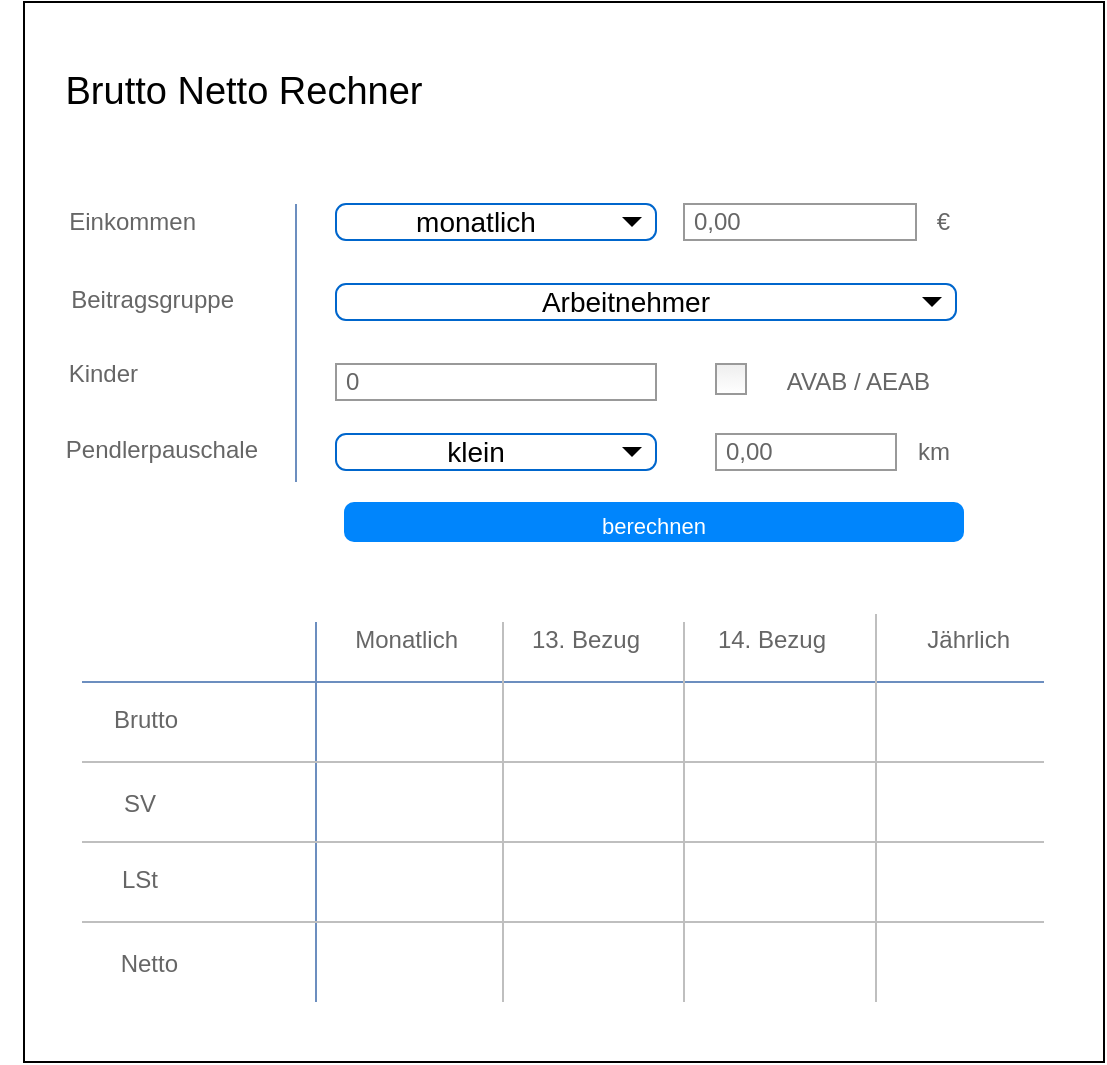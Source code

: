 <mxfile version="15.9.1" type="github" pages="3">
  <diagram id="BbLknlgu5Jx64-4c73IF" name="Caner">
    <mxGraphModel dx="1657" dy="654" grid="1" gridSize="10" guides="1" tooltips="1" connect="1" arrows="1" fold="1" page="1" pageScale="1" pageWidth="827" pageHeight="1169" math="0" shadow="0">
      <root>
        <mxCell id="0" />
        <mxCell id="1" parent="0" />
        <mxCell id="DoLtlblg7k8J_3llBcIC-2" value="" style="rounded=0;whiteSpace=wrap;html=1;" vertex="1" parent="1">
          <mxGeometry y="100" width="540" height="530" as="geometry" />
        </mxCell>
        <mxCell id="9wcVYEtqLnW9-rk7Md1K-1" value="Einkommen" style="strokeWidth=1;shadow=0;dashed=0;align=left;html=1;shape=mxgraph.mockup.forms.anchor;align=right;spacingRight=2;fontColor=#666666;" vertex="1" parent="1">
          <mxGeometry x="-11" y="201" width="100" height="18" as="geometry" />
        </mxCell>
        <mxCell id="9wcVYEtqLnW9-rk7Md1K-3" value="Kinder" style="strokeWidth=1;shadow=0;dashed=0;align=left;html=1;shape=mxgraph.mockup.forms.anchor;align=right;spacingRight=2;fontColor=#666666;" vertex="1" parent="1">
          <mxGeometry x="10" y="277" width="50" height="18" as="geometry" />
        </mxCell>
        <mxCell id="9wcVYEtqLnW9-rk7Md1K-4" value="0,00" style="strokeWidth=1;shadow=0;dashed=0;align=right;html=1;shape=mxgraph.mockup.forms.rrect;fillColor=#ffffff;rSize=0;fontColor=#666666;align=left;spacingLeft=3;strokeColor=#999999;" vertex="1" parent="1">
          <mxGeometry x="330" y="201" width="116" height="18" as="geometry" />
        </mxCell>
        <mxCell id="9wcVYEtqLnW9-rk7Md1K-5" value="Pendlerpauschale" style="strokeWidth=1;shadow=0;dashed=0;align=left;html=1;shape=mxgraph.mockup.forms.anchor;align=right;spacingRight=2;fontColor=#666666;" vertex="1" parent="1">
          <mxGeometry x="70" y="315" width="50" height="18" as="geometry" />
        </mxCell>
        <mxCell id="DoLtlblg7k8J_3llBcIC-1" value="Brutto Netto Rechner" style="text;html=1;strokeColor=none;fillColor=none;align=center;verticalAlign=middle;whiteSpace=wrap;rounded=0;fontSize=19;" vertex="1" parent="1">
          <mxGeometry x="10" y="130" width="200" height="30" as="geometry" />
        </mxCell>
        <mxCell id="DoLtlblg7k8J_3llBcIC-3" value="monatlich" style="html=1;shadow=0;dashed=0;shape=mxgraph.bootstrap.rrect;rSize=5;strokeColor=#0066CC;strokeWidth=1;fillColor=#FFFFFF;whiteSpace=wrap;align=center;verticalAlign=middle;fontStyle=0;fontSize=14;spacingRight=20;" vertex="1" parent="1">
          <mxGeometry x="156" y="201" width="160" height="18" as="geometry" />
        </mxCell>
        <mxCell id="DoLtlblg7k8J_3llBcIC-4" value="" style="shape=triangle;direction=south;fillColor=#000000;strokeColor=none;perimeter=none;fontSize=19;" vertex="1" parent="DoLtlblg7k8J_3llBcIC-3">
          <mxGeometry x="1" y="0.5" width="10" height="5" relative="1" as="geometry">
            <mxPoint x="-17" y="-2.5" as="offset" />
          </mxGeometry>
        </mxCell>
        <mxCell id="DoLtlblg7k8J_3llBcIC-5" value="&amp;nbsp;€" style="strokeWidth=1;shadow=0;dashed=0;align=center;html=1;shape=mxgraph.mockup.forms.anchor;align=right;spacingRight=2;fontColor=#666666;" vertex="1" parent="1">
          <mxGeometry x="456" y="201" width="10" height="18" as="geometry" />
        </mxCell>
        <mxCell id="DoLtlblg7k8J_3llBcIC-6" value="0" style="strokeWidth=1;shadow=0;dashed=0;align=right;html=1;shape=mxgraph.mockup.forms.rrect;fillColor=#ffffff;rSize=0;fontColor=#666666;align=left;spacingLeft=3;strokeColor=#999999;" vertex="1" parent="1">
          <mxGeometry x="156" y="281" width="160" height="18" as="geometry" />
        </mxCell>
        <mxCell id="DoLtlblg7k8J_3llBcIC-7" value="klein" style="html=1;shadow=0;dashed=0;shape=mxgraph.bootstrap.rrect;rSize=5;strokeColor=#0066CC;strokeWidth=1;fillColor=#FFFFFF;whiteSpace=wrap;align=center;verticalAlign=middle;fontStyle=0;fontSize=14;spacingRight=20;" vertex="1" parent="1">
          <mxGeometry x="156" y="316" width="160" height="18" as="geometry" />
        </mxCell>
        <mxCell id="DoLtlblg7k8J_3llBcIC-8" value="" style="shape=triangle;direction=south;fillColor=#000000;strokeColor=none;perimeter=none;fontSize=19;" vertex="1" parent="DoLtlblg7k8J_3llBcIC-7">
          <mxGeometry x="1" y="0.5" width="10" height="5" relative="1" as="geometry">
            <mxPoint x="-17" y="-2.5" as="offset" />
          </mxGeometry>
        </mxCell>
        <mxCell id="DoLtlblg7k8J_3llBcIC-9" value="0,00" style="strokeWidth=1;shadow=0;dashed=0;align=right;html=1;shape=mxgraph.mockup.forms.rrect;fillColor=#ffffff;rSize=0;fontColor=#666666;align=left;spacingLeft=3;strokeColor=#999999;" vertex="1" parent="1">
          <mxGeometry x="346" y="316" width="90" height="18" as="geometry" />
        </mxCell>
        <mxCell id="DoLtlblg7k8J_3llBcIC-10" value="km" style="strokeWidth=1;shadow=0;dashed=0;align=center;html=1;shape=mxgraph.mockup.forms.anchor;align=right;spacingRight=2;fontColor=#666666;" vertex="1" parent="1">
          <mxGeometry x="456" y="316" width="10" height="18" as="geometry" />
        </mxCell>
        <mxCell id="DoLtlblg7k8J_3llBcIC-11" value="Beitragsgruppe" style="strokeWidth=1;shadow=0;dashed=0;align=left;html=1;shape=mxgraph.mockup.forms.anchor;align=right;spacingRight=2;fontColor=#666666;" vertex="1" parent="1">
          <mxGeometry x="18" y="240" width="90" height="18" as="geometry" />
        </mxCell>
        <mxCell id="DoLtlblg7k8J_3llBcIC-13" value="Arbeitnehmer" style="html=1;shadow=0;dashed=0;shape=mxgraph.bootstrap.rrect;rSize=5;strokeColor=#0066CC;strokeWidth=1;fillColor=#FFFFFF;whiteSpace=wrap;align=center;verticalAlign=middle;fontStyle=0;fontSize=14;spacingRight=20;" vertex="1" parent="1">
          <mxGeometry x="156" y="241" width="310" height="18" as="geometry" />
        </mxCell>
        <mxCell id="DoLtlblg7k8J_3llBcIC-14" value="" style="shape=triangle;direction=south;fillColor=#000000;strokeColor=none;perimeter=none;fontSize=19;" vertex="1" parent="DoLtlblg7k8J_3llBcIC-13">
          <mxGeometry x="1" y="0.5" width="10" height="5" relative="1" as="geometry">
            <mxPoint x="-17" y="-2.5" as="offset" />
          </mxGeometry>
        </mxCell>
        <mxCell id="DoLtlblg7k8J_3llBcIC-22" value="Option 1" style="strokeWidth=1;shadow=0;dashed=0;align=center;html=1;shape=mxgraph.mockup.forms.rrect;rSize=0;fillColor=#eeeeee;strokeColor=#999999;align=left;spacingLeft=4;fontSize=17;fontColor=#FFFFFF;labelPosition=right;gradientColor=#FFFFFF;" vertex="1" parent="1">
          <mxGeometry x="346" y="281" width="15" height="15" as="geometry" />
        </mxCell>
        <mxCell id="DoLtlblg7k8J_3llBcIC-23" value="AVAB / AEAB" style="strokeWidth=1;shadow=0;dashed=0;align=center;html=1;shape=mxgraph.mockup.forms.anchor;align=right;spacingRight=2;fontColor=#666666;" vertex="1" parent="1">
          <mxGeometry x="446" y="281" width="10" height="18" as="geometry" />
        </mxCell>
        <mxCell id="DoLtlblg7k8J_3llBcIC-24" value="&lt;font style=&quot;font-size: 11px&quot;&gt;berechnen&lt;/font&gt;" style="html=1;shadow=0;dashed=0;shape=mxgraph.bootstrap.rrect;rSize=5;strokeColor=none;strokeWidth=1;fillColor=#0085FC;fontColor=#FFFFFF;whiteSpace=wrap;align=center;verticalAlign=middle;spacingLeft=0;fontStyle=0;fontSize=16;spacing=5;" vertex="1" parent="1">
          <mxGeometry x="160" y="350" width="310" height="20" as="geometry" />
        </mxCell>
        <mxCell id="DoLtlblg7k8J_3llBcIC-25" value="" style="endArrow=none;html=1;rounded=0;fontSize=19;fontColor=#FFFFFF;fillColor=#dae8fc;strokeColor=#6c8ebf;" edge="1" parent="1">
          <mxGeometry width="50" height="50" relative="1" as="geometry">
            <mxPoint x="136" y="340" as="sourcePoint" />
            <mxPoint x="136" y="201" as="targetPoint" />
          </mxGeometry>
        </mxCell>
        <mxCell id="DoLtlblg7k8J_3llBcIC-27" value="Brutto" style="strokeWidth=1;shadow=0;dashed=0;align=left;html=1;shape=mxgraph.mockup.forms.anchor;align=right;spacingRight=2;fontColor=#666666;" vertex="1" parent="1">
          <mxGeometry x="40" y="450" width="40" height="18" as="geometry" />
        </mxCell>
        <mxCell id="DoLtlblg7k8J_3llBcIC-28" value="SV" style="strokeWidth=1;shadow=0;dashed=0;align=left;html=1;shape=mxgraph.mockup.forms.anchor;align=right;spacingRight=2;fontColor=#666666;" vertex="1" parent="1">
          <mxGeometry x="29" y="490" width="40" height="22" as="geometry" />
        </mxCell>
        <mxCell id="DoLtlblg7k8J_3llBcIC-29" value="LSt" style="strokeWidth=1;shadow=0;dashed=0;align=left;html=1;shape=mxgraph.mockup.forms.anchor;align=right;spacingRight=2;fontColor=#666666;" vertex="1" parent="1">
          <mxGeometry x="30" y="530" width="40" height="18" as="geometry" />
        </mxCell>
        <mxCell id="DoLtlblg7k8J_3llBcIC-30" value="Netto" style="strokeWidth=1;shadow=0;dashed=0;align=left;html=1;shape=mxgraph.mockup.forms.anchor;align=right;spacingRight=2;fontColor=#666666;" vertex="1" parent="1">
          <mxGeometry x="40" y="572" width="40" height="18" as="geometry" />
        </mxCell>
        <mxCell id="DoLtlblg7k8J_3llBcIC-31" value="Monatlich" style="strokeWidth=1;shadow=0;dashed=0;align=left;html=1;shape=mxgraph.mockup.forms.anchor;align=right;spacingRight=2;fontColor=#666666;" vertex="1" parent="1">
          <mxGeometry x="180" y="410" width="40" height="18" as="geometry" />
        </mxCell>
        <mxCell id="DoLtlblg7k8J_3llBcIC-32" value="13. Bezug" style="strokeWidth=1;shadow=0;dashed=0;align=left;html=1;shape=mxgraph.mockup.forms.anchor;align=right;spacingRight=2;fontColor=#666666;" vertex="1" parent="1">
          <mxGeometry x="271" y="410" width="40" height="18" as="geometry" />
        </mxCell>
        <mxCell id="DoLtlblg7k8J_3llBcIC-33" value="14. Bezug" style="strokeWidth=1;shadow=0;dashed=0;align=left;html=1;shape=mxgraph.mockup.forms.anchor;align=right;spacingRight=2;fontColor=#666666;" vertex="1" parent="1">
          <mxGeometry x="364" y="410" width="40" height="18" as="geometry" />
        </mxCell>
        <mxCell id="DoLtlblg7k8J_3llBcIC-34" value="Jährlich" style="strokeWidth=1;shadow=0;dashed=0;align=left;html=1;shape=mxgraph.mockup.forms.anchor;align=right;spacingRight=2;fontColor=#666666;" vertex="1" parent="1">
          <mxGeometry x="456" y="410" width="40" height="18" as="geometry" />
        </mxCell>
        <mxCell id="DoLtlblg7k8J_3llBcIC-35" value="" style="endArrow=none;html=1;rounded=0;fontSize=19;fontColor=#FFFFFF;fillColor=#dae8fc;strokeColor=#6c8ebf;" edge="1" parent="1">
          <mxGeometry width="50" height="50" relative="1" as="geometry">
            <mxPoint x="146" y="600" as="sourcePoint" />
            <mxPoint x="146" y="410" as="targetPoint" />
          </mxGeometry>
        </mxCell>
        <mxCell id="DoLtlblg7k8J_3llBcIC-36" value="" style="endArrow=none;html=1;rounded=0;fontSize=19;fontColor=#FFFFFF;fillColor=#dae8fc;strokeColor=#6c8ebf;" edge="1" parent="1">
          <mxGeometry width="50" height="50" relative="1" as="geometry">
            <mxPoint x="510" y="440" as="sourcePoint" />
            <mxPoint x="29" y="440" as="targetPoint" />
          </mxGeometry>
        </mxCell>
        <mxCell id="DoLtlblg7k8J_3llBcIC-37" value="" style="endArrow=none;html=1;rounded=0;fontSize=19;fontColor=#FFFFFF;fillColor=#dae8fc;strokeColor=#BFBFBF;" edge="1" parent="1">
          <mxGeometry width="50" height="50" relative="1" as="geometry">
            <mxPoint x="239.5" y="600" as="sourcePoint" />
            <mxPoint x="239.5" y="410" as="targetPoint" />
          </mxGeometry>
        </mxCell>
        <mxCell id="DoLtlblg7k8J_3llBcIC-38" value="" style="endArrow=none;html=1;rounded=0;fontSize=19;fontColor=#FFFFFF;fillColor=#dae8fc;strokeColor=#BFBFBF;" edge="1" parent="1">
          <mxGeometry width="50" height="50" relative="1" as="geometry">
            <mxPoint x="330" y="600" as="sourcePoint" />
            <mxPoint x="330" y="410" as="targetPoint" />
          </mxGeometry>
        </mxCell>
        <mxCell id="DoLtlblg7k8J_3llBcIC-39" value="" style="endArrow=none;html=1;rounded=0;fontSize=19;fontColor=#FFFFFF;fillColor=#dae8fc;strokeColor=#BFBFBF;" edge="1" parent="1">
          <mxGeometry width="50" height="50" relative="1" as="geometry">
            <mxPoint x="426" y="600" as="sourcePoint" />
            <mxPoint x="426" y="406" as="targetPoint" />
          </mxGeometry>
        </mxCell>
        <mxCell id="DoLtlblg7k8J_3llBcIC-40" value="" style="endArrow=none;html=1;rounded=0;fontSize=19;fontColor=#FFFFFF;fillColor=#f5f5f5;strokeColor=#D4D4D4;" edge="1" parent="1">
          <mxGeometry width="50" height="50" relative="1" as="geometry">
            <mxPoint x="440" y="480" as="sourcePoint" />
            <mxPoint x="29" y="480" as="targetPoint" />
          </mxGeometry>
        </mxCell>
        <mxCell id="DoLtlblg7k8J_3llBcIC-41" value="" style="endArrow=none;html=1;rounded=0;fontSize=19;fontColor=#FFFFFF;fillColor=#dae8fc;strokeColor=#BFBFBF;" edge="1" parent="1">
          <mxGeometry width="50" height="50" relative="1" as="geometry">
            <mxPoint x="510" y="480" as="sourcePoint" />
            <mxPoint x="29" y="480" as="targetPoint" />
          </mxGeometry>
        </mxCell>
        <mxCell id="DoLtlblg7k8J_3llBcIC-42" value="" style="endArrow=none;html=1;rounded=0;fontSize=19;fontColor=#FFFFFF;fillColor=#dae8fc;strokeColor=#BFBFBF;" edge="1" parent="1">
          <mxGeometry width="50" height="50" relative="1" as="geometry">
            <mxPoint x="510" y="520" as="sourcePoint" />
            <mxPoint x="29" y="520" as="targetPoint" />
          </mxGeometry>
        </mxCell>
        <mxCell id="DoLtlblg7k8J_3llBcIC-43" value="" style="endArrow=none;html=1;rounded=0;fontSize=19;fontColor=#FFFFFF;fillColor=#dae8fc;strokeColor=#BFBFBF;" edge="1" parent="1">
          <mxGeometry width="50" height="50" relative="1" as="geometry">
            <mxPoint x="510" y="560" as="sourcePoint" />
            <mxPoint x="29" y="560" as="targetPoint" />
          </mxGeometry>
        </mxCell>
        <mxCell id="DoLtlblg7k8J_3llBcIC-44" value="" style="shape=image;html=1;verticalAlign=top;verticalLabelPosition=bottom;labelBackgroundColor=#ffffff;imageAspect=0;aspect=fixed;image=https://cdn1.iconfinder.com/data/icons/ui-essential-17/32/UI_Essential_Outline_1_essential-app-ui-question-help-128.png;fontSize=11;fontColor=#FFFFFF;strokeColor=#0066CC;fillColor=#FFFFFF;gradientColor=#FFFFFF;" vertex="1" parent="1">
          <mxGeometry x="456" y="135" width="20" height="20" as="geometry" />
        </mxCell>
      </root>
    </mxGraphModel>
  </diagram>
  <diagram id="LcWD8KKWZGWddXPpKwEa" name="Player 2">
    <mxGraphModel dx="830" dy="620" grid="1" gridSize="10" guides="1" tooltips="1" connect="1" arrows="1" fold="1" page="1" pageScale="1" pageWidth="827" pageHeight="1169" math="0" shadow="0">
      <root>
        <mxCell id="e0ayLPcoWOL_uD6bi7Ww-0" />
        <mxCell id="e0ayLPcoWOL_uD6bi7Ww-1" parent="e0ayLPcoWOL_uD6bi7Ww-0" />
      </root>
    </mxGraphModel>
  </diagram>
  <diagram id="m4bNsPhG8jv0dVMjM0M2" name="Player 3">
    <mxGraphModel dx="830" dy="620" grid="1" gridSize="10" guides="1" tooltips="1" connect="1" arrows="1" fold="1" page="1" pageScale="1" pageWidth="827" pageHeight="1169" math="0" shadow="0">
      <root>
        <mxCell id="GWzeu4ogN81BlrtRWsrX-0" />
        <mxCell id="GWzeu4ogN81BlrtRWsrX-1" parent="GWzeu4ogN81BlrtRWsrX-0" />
      </root>
    </mxGraphModel>
  </diagram>
</mxfile>
